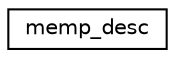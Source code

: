 digraph "Graphical Class Hierarchy"
{
 // LATEX_PDF_SIZE
  edge [fontname="Helvetica",fontsize="10",labelfontname="Helvetica",labelfontsize="10"];
  node [fontname="Helvetica",fontsize="10",shape=record];
  rankdir="LR";
  Node0 [label="memp_desc",height=0.2,width=0.4,color="black", fillcolor="white", style="filled",URL="$structmemp__desc.html",tooltip=" "];
}
